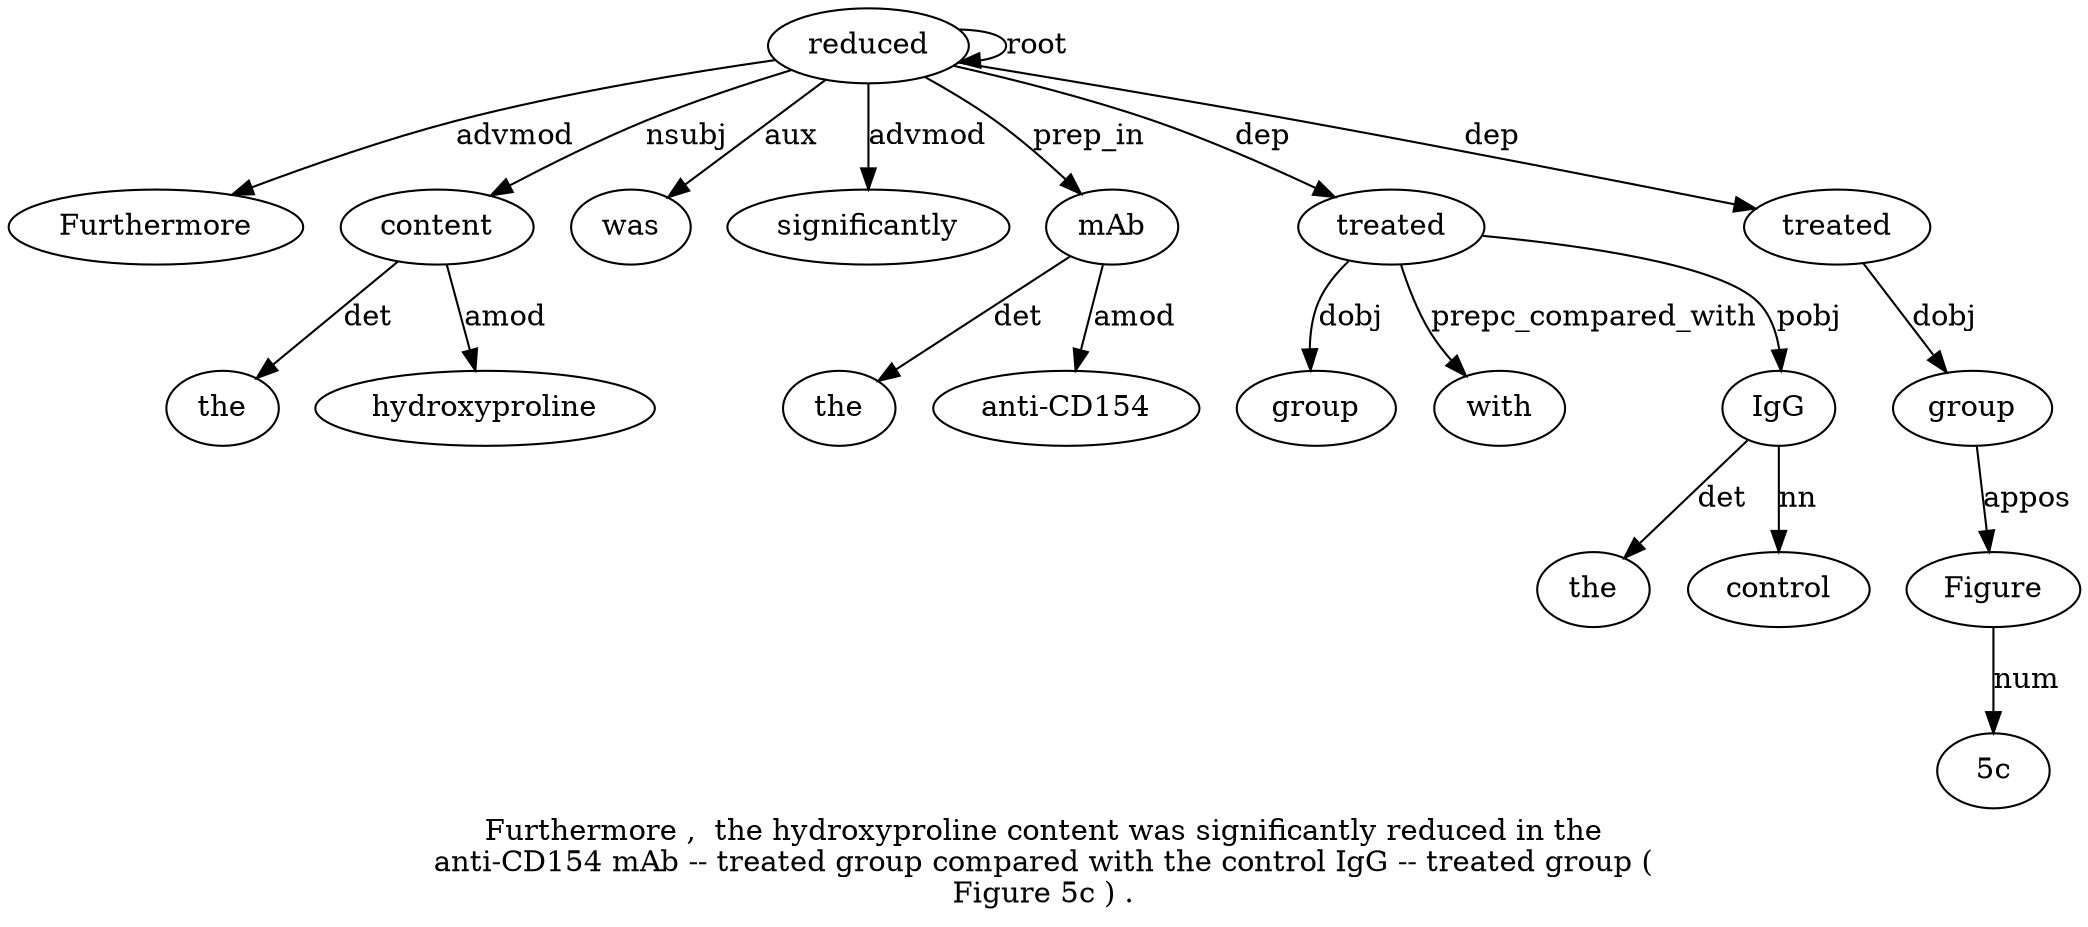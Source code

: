 digraph "Furthermore ,  the hydroxyproline content was significantly reduced in the anti-CD154 mAb -- treated group compared with the control IgG -- treated group ( Figure 5c ) ." {
label="Furthermore ,  the hydroxyproline content was significantly reduced in the
anti-CD154 mAb -- treated group compared with the control IgG -- treated group (
Figure 5c ) .";
reduced8 [style=filled, fillcolor=white, label=reduced];
Furthermore1 [style=filled, fillcolor=white, label=Furthermore];
reduced8 -> Furthermore1  [label=advmod];
content5 [style=filled, fillcolor=white, label=content];
the3 [style=filled, fillcolor=white, label=the];
content5 -> the3  [label=det];
hydroxyproline4 [style=filled, fillcolor=white, label=hydroxyproline];
content5 -> hydroxyproline4  [label=amod];
reduced8 -> content5  [label=nsubj];
was6 [style=filled, fillcolor=white, label=was];
reduced8 -> was6  [label=aux];
significantly7 [style=filled, fillcolor=white, label=significantly];
reduced8 -> significantly7  [label=advmod];
reduced8 -> reduced8  [label=root];
mAb12 [style=filled, fillcolor=white, label=mAb];
the10 [style=filled, fillcolor=white, label=the];
mAb12 -> the10  [label=det];
"anti-CD154" [style=filled, fillcolor=white, label="anti-CD154"];
mAb12 -> "anti-CD154"  [label=amod];
reduced8 -> mAb12  [label=prep_in];
treated14 [style=filled, fillcolor=white, label=treated];
reduced8 -> treated14  [label=dep];
group15 [style=filled, fillcolor=white, label=group];
treated14 -> group15  [label=dobj];
with17 [style=filled, fillcolor=white, label=with];
treated14 -> with17  [label=prepc_compared_with];
IgG20 [style=filled, fillcolor=white, label=IgG];
the18 [style=filled, fillcolor=white, label=the];
IgG20 -> the18  [label=det];
control19 [style=filled, fillcolor=white, label=control];
IgG20 -> control19  [label=nn];
treated14 -> IgG20  [label=pobj];
treated22 [style=filled, fillcolor=white, label=treated];
reduced8 -> treated22  [label=dep];
group23 [style=filled, fillcolor=white, label=group];
treated22 -> group23  [label=dobj];
Figure25 [style=filled, fillcolor=white, label=Figure];
group23 -> Figure25  [label=appos];
"5c26" [style=filled, fillcolor=white, label="5c"];
Figure25 -> "5c26"  [label=num];
}
